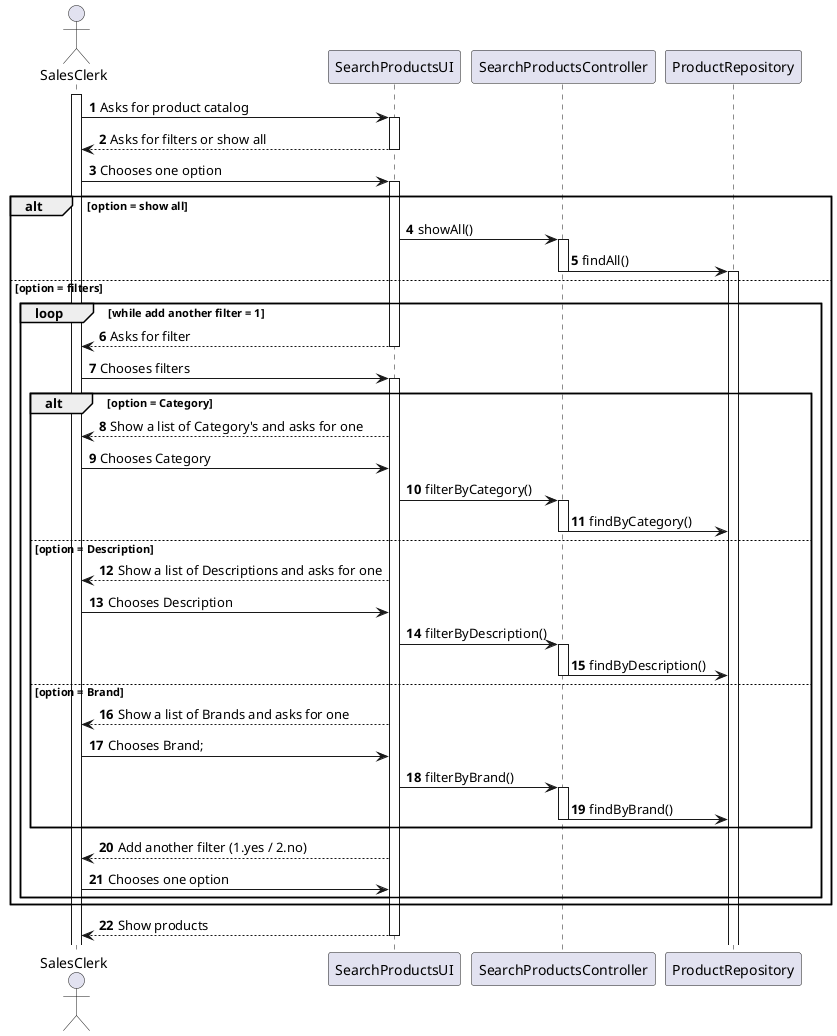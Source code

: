 @startuml
'https://plantuml.com/sequence-diagram

autonumber
actor SalesClerk
activate SalesClerk

SalesClerk -> SearchProductsUI : Asks for product catalog
activate SearchProductsUI
SearchProductsUI --> SalesClerk : Asks for filters or show all
deactivate SearchProductsUI
SalesClerk -> SearchProductsUI : Chooses one option
activate SearchProductsUI
alt option = show all

    SearchProductsUI -> SearchProductsController : showAll()
    activate SearchProductsController
    SearchProductsController -> ProductRepository : findAll()
    deactivate SearchProductsController
    activate ProductRepository







else option = filters


    loop while add another filter = 1

    SearchProductsUI --> SalesClerk : Asks for filter
    deactivate SearchProductsUI
    SalesClerk -> SearchProductsUI : Chooses filters
    activate SearchProductsUI


    alt option = Category

         SearchProductsUI --> SalesClerk : Show a list of Category's and asks for one
         SalesClerk -> SearchProductsUI : Chooses Category
         SearchProductsUI -> SearchProductsController : filterByCategory()
         activate SearchProductsController
         SearchProductsController -> ProductRepository : findByCategory()
         deactivate SearchProductsController

    else option = Description

        SearchProductsUI --> SalesClerk : Show a list of Descriptions and asks for one
        SalesClerk -> SearchProductsUI : Chooses Description
        SearchProductsUI -> SearchProductsController : filterByDescription()
        activate SearchProductsController
        SearchProductsController -> ProductRepository : findByDescription()
        deactivate SearchProductsController

    else option = Brand

        SearchProductsUI --> SalesClerk : Show a list of Brands and asks for one
        SalesClerk -> SearchProductsUI : Chooses Brand;
        SearchProductsUI -> SearchProductsController : filterByBrand()
        activate SearchProductsController
        SearchProductsController -> ProductRepository : findByBrand()
        deactivate SearchProductsController
    end


  SearchProductsUI --> SalesClerk : Add another filter (1.yes / 2.no)
  SalesClerk -> SearchProductsUI : Chooses one option

  end


end







SearchProductsUI --> SalesClerk : Show products
deactivate SearchProductsUI

@enduml